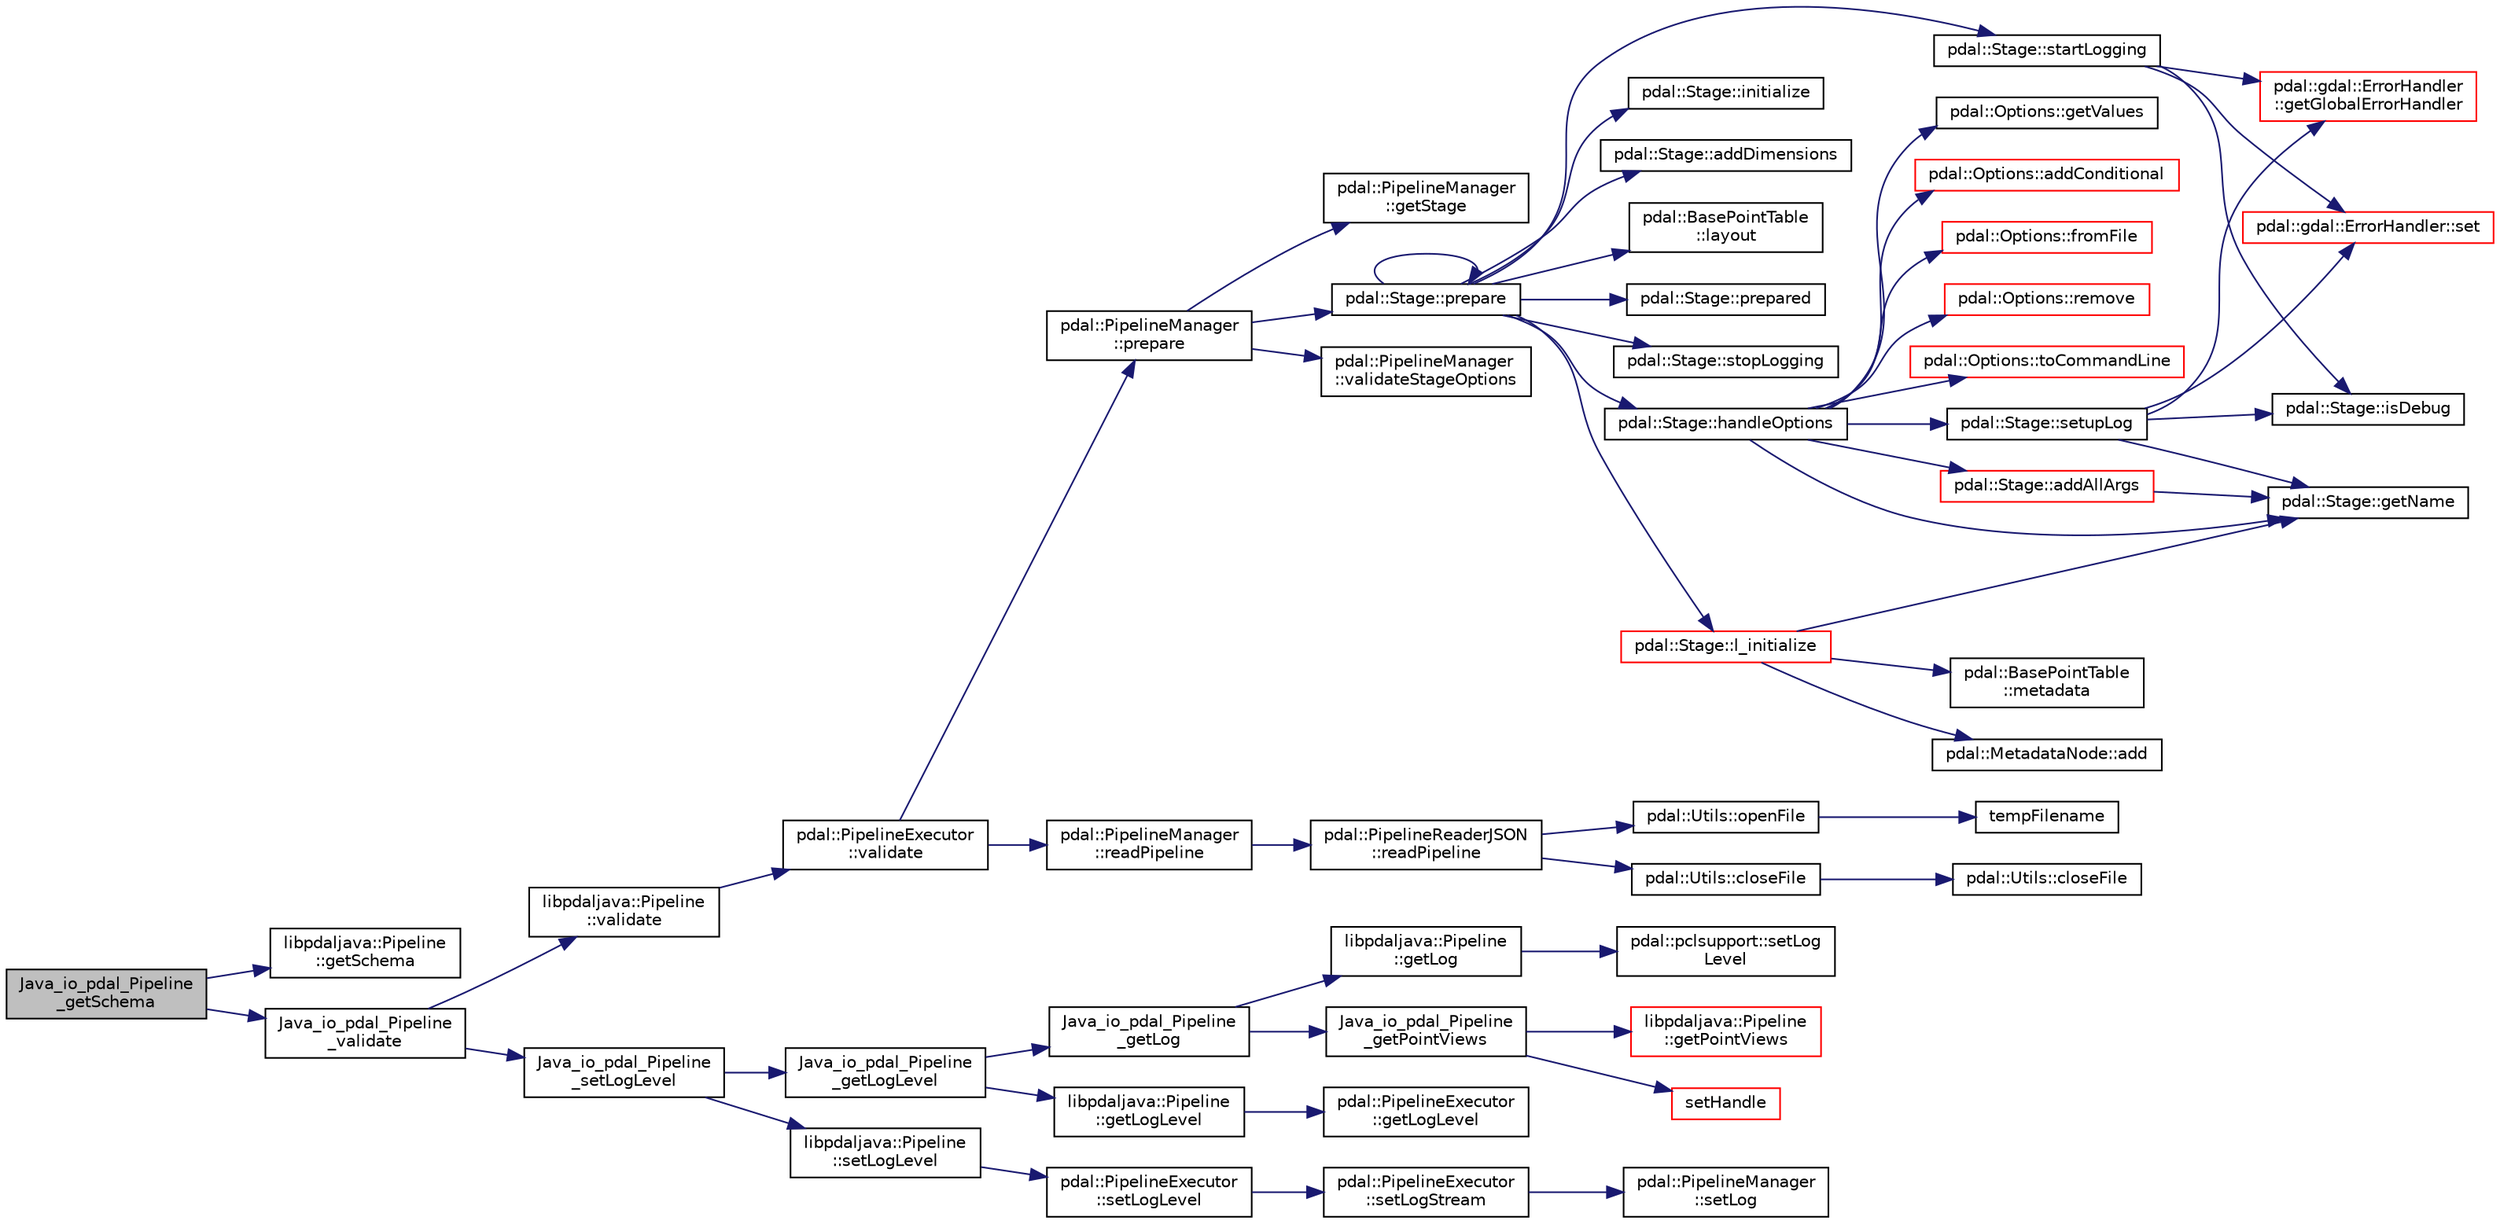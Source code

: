 digraph "Java_io_pdal_Pipeline_getSchema"
{
  edge [fontname="Helvetica",fontsize="10",labelfontname="Helvetica",labelfontsize="10"];
  node [fontname="Helvetica",fontsize="10",shape=record];
  rankdir="LR";
  Node1 [label="Java_io_pdal_Pipeline\l_getSchema",height=0.2,width=0.4,color="black", fillcolor="grey75", style="filled", fontcolor="black"];
  Node1 -> Node2 [color="midnightblue",fontsize="10",style="solid",fontname="Helvetica"];
  Node2 [label="libpdaljava::Pipeline\l::getSchema",height=0.2,width=0.4,color="black", fillcolor="white", style="filled",URL="$classlibpdaljava_1_1Pipeline.html#abb3f00ca62dfe991173e0c107c96a5b6"];
  Node1 -> Node3 [color="midnightblue",fontsize="10",style="solid",fontname="Helvetica"];
  Node3 [label="Java_io_pdal_Pipeline\l_validate",height=0.2,width=0.4,color="black", fillcolor="white", style="filled",URL="$io__pdal__Pipeline_8cpp.html#a8a69b7f4a488cb8f6e3daf06565454a9"];
  Node3 -> Node4 [color="midnightblue",fontsize="10",style="solid",fontname="Helvetica"];
  Node4 [label="libpdaljava::Pipeline\l::validate",height=0.2,width=0.4,color="black", fillcolor="white", style="filled",URL="$classlibpdaljava_1_1Pipeline.html#af37a973b3f38b4240f800abf12cd969a"];
  Node4 -> Node5 [color="midnightblue",fontsize="10",style="solid",fontname="Helvetica"];
  Node5 [label="pdal::PipelineExecutor\l::validate",height=0.2,width=0.4,color="black", fillcolor="white", style="filled",URL="$classpdal_1_1PipelineExecutor.html#a8a9ea9edd1de624d277ae9ff8d3493bc"];
  Node5 -> Node6 [color="midnightblue",fontsize="10",style="solid",fontname="Helvetica"];
  Node6 [label="pdal::PipelineManager\l::readPipeline",height=0.2,width=0.4,color="black", fillcolor="white", style="filled",URL="$classpdal_1_1PipelineManager.html#ae13910b65bf0d0fce79164630d226aef"];
  Node6 -> Node7 [color="midnightblue",fontsize="10",style="solid",fontname="Helvetica"];
  Node7 [label="pdal::PipelineReaderJSON\l::readPipeline",height=0.2,width=0.4,color="black", fillcolor="white", style="filled",URL="$classpdal_1_1PipelineReaderJSON.html#a84a02c6838be0ce79beb1f3ad56d90d3"];
  Node7 -> Node8 [color="midnightblue",fontsize="10",style="solid",fontname="Helvetica"];
  Node8 [label="pdal::Utils::openFile",height=0.2,width=0.4,color="black", fillcolor="white", style="filled",URL="$namespacepdal_1_1Utils.html#ac3322e84f8c5a998a344a5a606c74793"];
  Node8 -> Node9 [color="midnightblue",fontsize="10",style="solid",fontname="Helvetica"];
  Node9 [label="tempFilename",height=0.2,width=0.4,color="black", fillcolor="white", style="filled",URL="$SQLiteTest_8cpp.html#afdd1742979cee35fe1879794bd7ff3a4"];
  Node7 -> Node10 [color="midnightblue",fontsize="10",style="solid",fontname="Helvetica"];
  Node10 [label="pdal::Utils::closeFile",height=0.2,width=0.4,color="black", fillcolor="white", style="filled",URL="$namespacepdal_1_1Utils.html#aad48cdff8e3ff3d13c7a273583870185"];
  Node10 -> Node11 [color="midnightblue",fontsize="10",style="solid",fontname="Helvetica"];
  Node11 [label="pdal::Utils::closeFile",height=0.2,width=0.4,color="black", fillcolor="white", style="filled",URL="$namespacepdal_1_1Utils.html#a6ce7036b0912ba81b1f1a876b2772a34"];
  Node5 -> Node12 [color="midnightblue",fontsize="10",style="solid",fontname="Helvetica"];
  Node12 [label="pdal::PipelineManager\l::prepare",height=0.2,width=0.4,color="black", fillcolor="white", style="filled",URL="$classpdal_1_1PipelineManager.html#ab1216e90ce5bea6ed10b3bdfeef47e6d"];
  Node12 -> Node13 [color="midnightblue",fontsize="10",style="solid",fontname="Helvetica"];
  Node13 [label="pdal::PipelineManager\l::validateStageOptions",height=0.2,width=0.4,color="black", fillcolor="white", style="filled",URL="$classpdal_1_1PipelineManager.html#a26e0dafe6752f3a94b5348e811658f50"];
  Node12 -> Node14 [color="midnightblue",fontsize="10",style="solid",fontname="Helvetica"];
  Node14 [label="pdal::PipelineManager\l::getStage",height=0.2,width=0.4,color="black", fillcolor="white", style="filled",URL="$classpdal_1_1PipelineManager.html#a0d1a3762d8fd3528468d9b0bfb794585"];
  Node12 -> Node15 [color="midnightblue",fontsize="10",style="solid",fontname="Helvetica"];
  Node15 [label="pdal::Stage::prepare",height=0.2,width=0.4,color="black", fillcolor="white", style="filled",URL="$classpdal_1_1Stage.html#a4b9296a59f8852b3d08630f1086bfbea"];
  Node15 -> Node15 [color="midnightblue",fontsize="10",style="solid",fontname="Helvetica"];
  Node15 -> Node16 [color="midnightblue",fontsize="10",style="solid",fontname="Helvetica"];
  Node16 [label="pdal::Stage::handleOptions",height=0.2,width=0.4,color="black", fillcolor="white", style="filled",URL="$classpdal_1_1Stage.html#a75f17f9b67f48f6aab1d98aadefc4d5c"];
  Node16 -> Node17 [color="midnightblue",fontsize="10",style="solid",fontname="Helvetica"];
  Node17 [label="pdal::Stage::addAllArgs",height=0.2,width=0.4,color="red", fillcolor="white", style="filled",URL="$classpdal_1_1Stage.html#a75ff99f7b665c6573e304ed4148dd99e"];
  Node17 -> Node18 [color="midnightblue",fontsize="10",style="solid",fontname="Helvetica"];
  Node18 [label="pdal::Stage::getName",height=0.2,width=0.4,color="black", fillcolor="white", style="filled",URL="$classpdal_1_1Stage.html#a6c81d6fbbac17ebe4cd63806916cc750"];
  Node16 -> Node19 [color="midnightblue",fontsize="10",style="solid",fontname="Helvetica"];
  Node19 [label="pdal::Options::getValues",height=0.2,width=0.4,color="black", fillcolor="white", style="filled",URL="$classpdal_1_1Options.html#a99aa4c0c7ba443d584f741d22d37f6a5"];
  Node16 -> Node20 [color="midnightblue",fontsize="10",style="solid",fontname="Helvetica"];
  Node20 [label="pdal::Options::addConditional",height=0.2,width=0.4,color="red", fillcolor="white", style="filled",URL="$classpdal_1_1Options.html#aab2dd4f9208512ad8c38a71ad9d2c98b"];
  Node16 -> Node21 [color="midnightblue",fontsize="10",style="solid",fontname="Helvetica"];
  Node21 [label="pdal::Options::fromFile",height=0.2,width=0.4,color="red", fillcolor="white", style="filled",URL="$classpdal_1_1Options.html#a541bdbfe72511dad8a22236f0a3cb2ab"];
  Node16 -> Node22 [color="midnightblue",fontsize="10",style="solid",fontname="Helvetica"];
  Node22 [label="pdal::Options::remove",height=0.2,width=0.4,color="red", fillcolor="white", style="filled",URL="$classpdal_1_1Options.html#a0d9ebe7f77b36dea85b51eb0098a5df0"];
  Node16 -> Node23 [color="midnightblue",fontsize="10",style="solid",fontname="Helvetica"];
  Node23 [label="pdal::Options::toCommandLine",height=0.2,width=0.4,color="red", fillcolor="white", style="filled",URL="$classpdal_1_1Options.html#afb18dcc4f3883b8413171db00482959c"];
  Node16 -> Node18 [color="midnightblue",fontsize="10",style="solid",fontname="Helvetica"];
  Node16 -> Node24 [color="midnightblue",fontsize="10",style="solid",fontname="Helvetica"];
  Node24 [label="pdal::Stage::setupLog",height=0.2,width=0.4,color="black", fillcolor="white", style="filled",URL="$classpdal_1_1Stage.html#ab94db25b14b94de1f62f9738327accd2"];
  Node24 -> Node18 [color="midnightblue",fontsize="10",style="solid",fontname="Helvetica"];
  Node24 -> Node25 [color="midnightblue",fontsize="10",style="solid",fontname="Helvetica"];
  Node25 [label="pdal::gdal::ErrorHandler\l::getGlobalErrorHandler",height=0.2,width=0.4,color="red", fillcolor="white", style="filled",URL="$classpdal_1_1gdal_1_1ErrorHandler.html#a56e0125595a43bf3b0cbd0b9a4bc55ea"];
  Node24 -> Node26 [color="midnightblue",fontsize="10",style="solid",fontname="Helvetica"];
  Node26 [label="pdal::gdal::ErrorHandler::set",height=0.2,width=0.4,color="red", fillcolor="white", style="filled",URL="$classpdal_1_1gdal_1_1ErrorHandler.html#ace1cff928ab179f671181ebaf4d280a4"];
  Node24 -> Node27 [color="midnightblue",fontsize="10",style="solid",fontname="Helvetica"];
  Node27 [label="pdal::Stage::isDebug",height=0.2,width=0.4,color="black", fillcolor="white", style="filled",URL="$classpdal_1_1Stage.html#aec4fb27c40bb4b032ff003a89a950dd4"];
  Node15 -> Node28 [color="midnightblue",fontsize="10",style="solid",fontname="Helvetica"];
  Node28 [label="pdal::Stage::startLogging",height=0.2,width=0.4,color="black", fillcolor="white", style="filled",URL="$classpdal_1_1Stage.html#a74cf636cb0f633411e4e40dcd718508a"];
  Node28 -> Node25 [color="midnightblue",fontsize="10",style="solid",fontname="Helvetica"];
  Node28 -> Node26 [color="midnightblue",fontsize="10",style="solid",fontname="Helvetica"];
  Node28 -> Node27 [color="midnightblue",fontsize="10",style="solid",fontname="Helvetica"];
  Node15 -> Node29 [color="midnightblue",fontsize="10",style="solid",fontname="Helvetica"];
  Node29 [label="pdal::Stage::l_initialize",height=0.2,width=0.4,color="red", fillcolor="white", style="filled",URL="$classpdal_1_1Stage.html#a6c85dfbf6a674dbc2eda76a79efada48"];
  Node29 -> Node30 [color="midnightblue",fontsize="10",style="solid",fontname="Helvetica"];
  Node30 [label="pdal::BasePointTable\l::metadata",height=0.2,width=0.4,color="black", fillcolor="white", style="filled",URL="$classpdal_1_1BasePointTable.html#a03429472e71e5dd323bc92319f4a9df6"];
  Node29 -> Node31 [color="midnightblue",fontsize="10",style="solid",fontname="Helvetica"];
  Node31 [label="pdal::MetadataNode::add",height=0.2,width=0.4,color="black", fillcolor="white", style="filled",URL="$classpdal_1_1MetadataNode.html#af2c1c5d91f6ab47a804aa8a0a1b043c2"];
  Node29 -> Node18 [color="midnightblue",fontsize="10",style="solid",fontname="Helvetica"];
  Node15 -> Node32 [color="midnightblue",fontsize="10",style="solid",fontname="Helvetica"];
  Node32 [label="pdal::Stage::initialize",height=0.2,width=0.4,color="black", fillcolor="white", style="filled",URL="$classpdal_1_1Stage.html#a5b422f842a6374b448439df99fe6e07e"];
  Node15 -> Node33 [color="midnightblue",fontsize="10",style="solid",fontname="Helvetica"];
  Node33 [label="pdal::Stage::addDimensions",height=0.2,width=0.4,color="black", fillcolor="white", style="filled",URL="$classpdal_1_1Stage.html#a7ec627c76e1c30fc53780bd81d08d4ad"];
  Node15 -> Node34 [color="midnightblue",fontsize="10",style="solid",fontname="Helvetica"];
  Node34 [label="pdal::BasePointTable\l::layout",height=0.2,width=0.4,color="black", fillcolor="white", style="filled",URL="$classpdal_1_1BasePointTable.html#a7e3a12a1f29e6cd10d8669ed3d07eb94"];
  Node15 -> Node35 [color="midnightblue",fontsize="10",style="solid",fontname="Helvetica"];
  Node35 [label="pdal::Stage::prepared",height=0.2,width=0.4,color="black", fillcolor="white", style="filled",URL="$classpdal_1_1Stage.html#affff6bc9dbff793d074d76333c5732dd"];
  Node15 -> Node36 [color="midnightblue",fontsize="10",style="solid",fontname="Helvetica"];
  Node36 [label="pdal::Stage::stopLogging",height=0.2,width=0.4,color="black", fillcolor="white", style="filled",URL="$classpdal_1_1Stage.html#ae49e996fe285350923a3bf44d027adad"];
  Node3 -> Node37 [color="midnightblue",fontsize="10",style="solid",fontname="Helvetica"];
  Node37 [label="Java_io_pdal_Pipeline\l_setLogLevel",height=0.2,width=0.4,color="black", fillcolor="white", style="filled",URL="$io__pdal__Pipeline_8cpp.html#a082bb922d20e2a275aa41432e8e4b125"];
  Node37 -> Node38 [color="midnightblue",fontsize="10",style="solid",fontname="Helvetica"];
  Node38 [label="libpdaljava::Pipeline\l::setLogLevel",height=0.2,width=0.4,color="black", fillcolor="white", style="filled",URL="$classlibpdaljava_1_1Pipeline.html#ab4f7ab0d7fd331a6112422bceeca1207"];
  Node38 -> Node39 [color="midnightblue",fontsize="10",style="solid",fontname="Helvetica"];
  Node39 [label="pdal::PipelineExecutor\l::setLogLevel",height=0.2,width=0.4,color="black", fillcolor="white", style="filled",URL="$classpdal_1_1PipelineExecutor.html#a51010616986e1ae31d66a949be3d85a6"];
  Node39 -> Node40 [color="midnightblue",fontsize="10",style="solid",fontname="Helvetica"];
  Node40 [label="pdal::PipelineExecutor\l::setLogStream",height=0.2,width=0.4,color="black", fillcolor="white", style="filled",URL="$classpdal_1_1PipelineExecutor.html#a86ef5fea4e9325bdd7d4f11a76bb05ed"];
  Node40 -> Node41 [color="midnightblue",fontsize="10",style="solid",fontname="Helvetica"];
  Node41 [label="pdal::PipelineManager\l::setLog",height=0.2,width=0.4,color="black", fillcolor="white", style="filled",URL="$classpdal_1_1PipelineManager.html#a2f000535752f8a20e2b7355515bbc0d5"];
  Node37 -> Node42 [color="midnightblue",fontsize="10",style="solid",fontname="Helvetica"];
  Node42 [label="Java_io_pdal_Pipeline\l_getLogLevel",height=0.2,width=0.4,color="black", fillcolor="white", style="filled",URL="$io__pdal__Pipeline_8cpp.html#a36f7aae14c7ecd91b257653ad04c1f04"];
  Node42 -> Node43 [color="midnightblue",fontsize="10",style="solid",fontname="Helvetica"];
  Node43 [label="libpdaljava::Pipeline\l::getLogLevel",height=0.2,width=0.4,color="black", fillcolor="white", style="filled",URL="$classlibpdaljava_1_1Pipeline.html#a28b33c156fd9f1d17a9e1a52191920a7"];
  Node43 -> Node44 [color="midnightblue",fontsize="10",style="solid",fontname="Helvetica"];
  Node44 [label="pdal::PipelineExecutor\l::getLogLevel",height=0.2,width=0.4,color="black", fillcolor="white", style="filled",URL="$classpdal_1_1PipelineExecutor.html#a898cfd90e8724d7face92ec6e58ec010"];
  Node42 -> Node45 [color="midnightblue",fontsize="10",style="solid",fontname="Helvetica"];
  Node45 [label="Java_io_pdal_Pipeline\l_getLog",height=0.2,width=0.4,color="black", fillcolor="white", style="filled",URL="$io__pdal__Pipeline_8cpp.html#a5f3246e321662c6fef50671c277ee500"];
  Node45 -> Node46 [color="midnightblue",fontsize="10",style="solid",fontname="Helvetica"];
  Node46 [label="libpdaljava::Pipeline\l::getLog",height=0.2,width=0.4,color="black", fillcolor="white", style="filled",URL="$classlibpdaljava_1_1Pipeline.html#af10c3641b7cbb4fea40b0f453fb45a29"];
  Node46 -> Node47 [color="midnightblue",fontsize="10",style="solid",fontname="Helvetica"];
  Node47 [label="pdal::pclsupport::setLog\lLevel",height=0.2,width=0.4,color="black", fillcolor="white", style="filled",URL="$namespacepdal_1_1pclsupport.html#a039ae3953bfd61cab329479309c3c8ed"];
  Node45 -> Node48 [color="midnightblue",fontsize="10",style="solid",fontname="Helvetica"];
  Node48 [label="Java_io_pdal_Pipeline\l_getPointViews",height=0.2,width=0.4,color="black", fillcolor="white", style="filled",URL="$io__pdal__Pipeline_8cpp.html#a6d1c246b35dfbc9b84fceb5f08761a6b"];
  Node48 -> Node49 [color="midnightblue",fontsize="10",style="solid",fontname="Helvetica"];
  Node49 [label="libpdaljava::Pipeline\l::getPointViews",height=0.2,width=0.4,color="red", fillcolor="white", style="filled",URL="$classlibpdaljava_1_1Pipeline.html#a4ac34d34f578b53893f21097860deaa6"];
  Node48 -> Node50 [color="midnightblue",fontsize="10",style="solid",fontname="Helvetica"];
  Node50 [label="setHandle",height=0.2,width=0.4,color="red", fillcolor="white", style="filled",URL="$Accessors_8hpp.html#a0096ef2a758f9041ca6424e09c2df937"];
}
